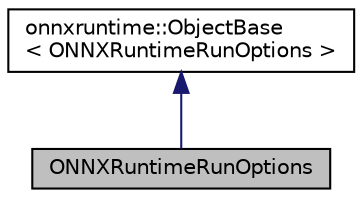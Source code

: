 digraph "ONNXRuntimeRunOptions"
{
  edge [fontname="Helvetica",fontsize="10",labelfontname="Helvetica",labelfontsize="10"];
  node [fontname="Helvetica",fontsize="10",shape=record];
  Node0 [label="ONNXRuntimeRunOptions",height=0.2,width=0.4,color="black", fillcolor="grey75", style="filled", fontcolor="black"];
  Node1 -> Node0 [dir="back",color="midnightblue",fontsize="10",style="solid",fontname="Helvetica"];
  Node1 [label="onnxruntime::ObjectBase\l\< ONNXRuntimeRunOptions \>",height=0.2,width=0.4,color="black", fillcolor="white", style="filled",URL="$classonnxruntime_1_1ObjectBase.html"];
}
